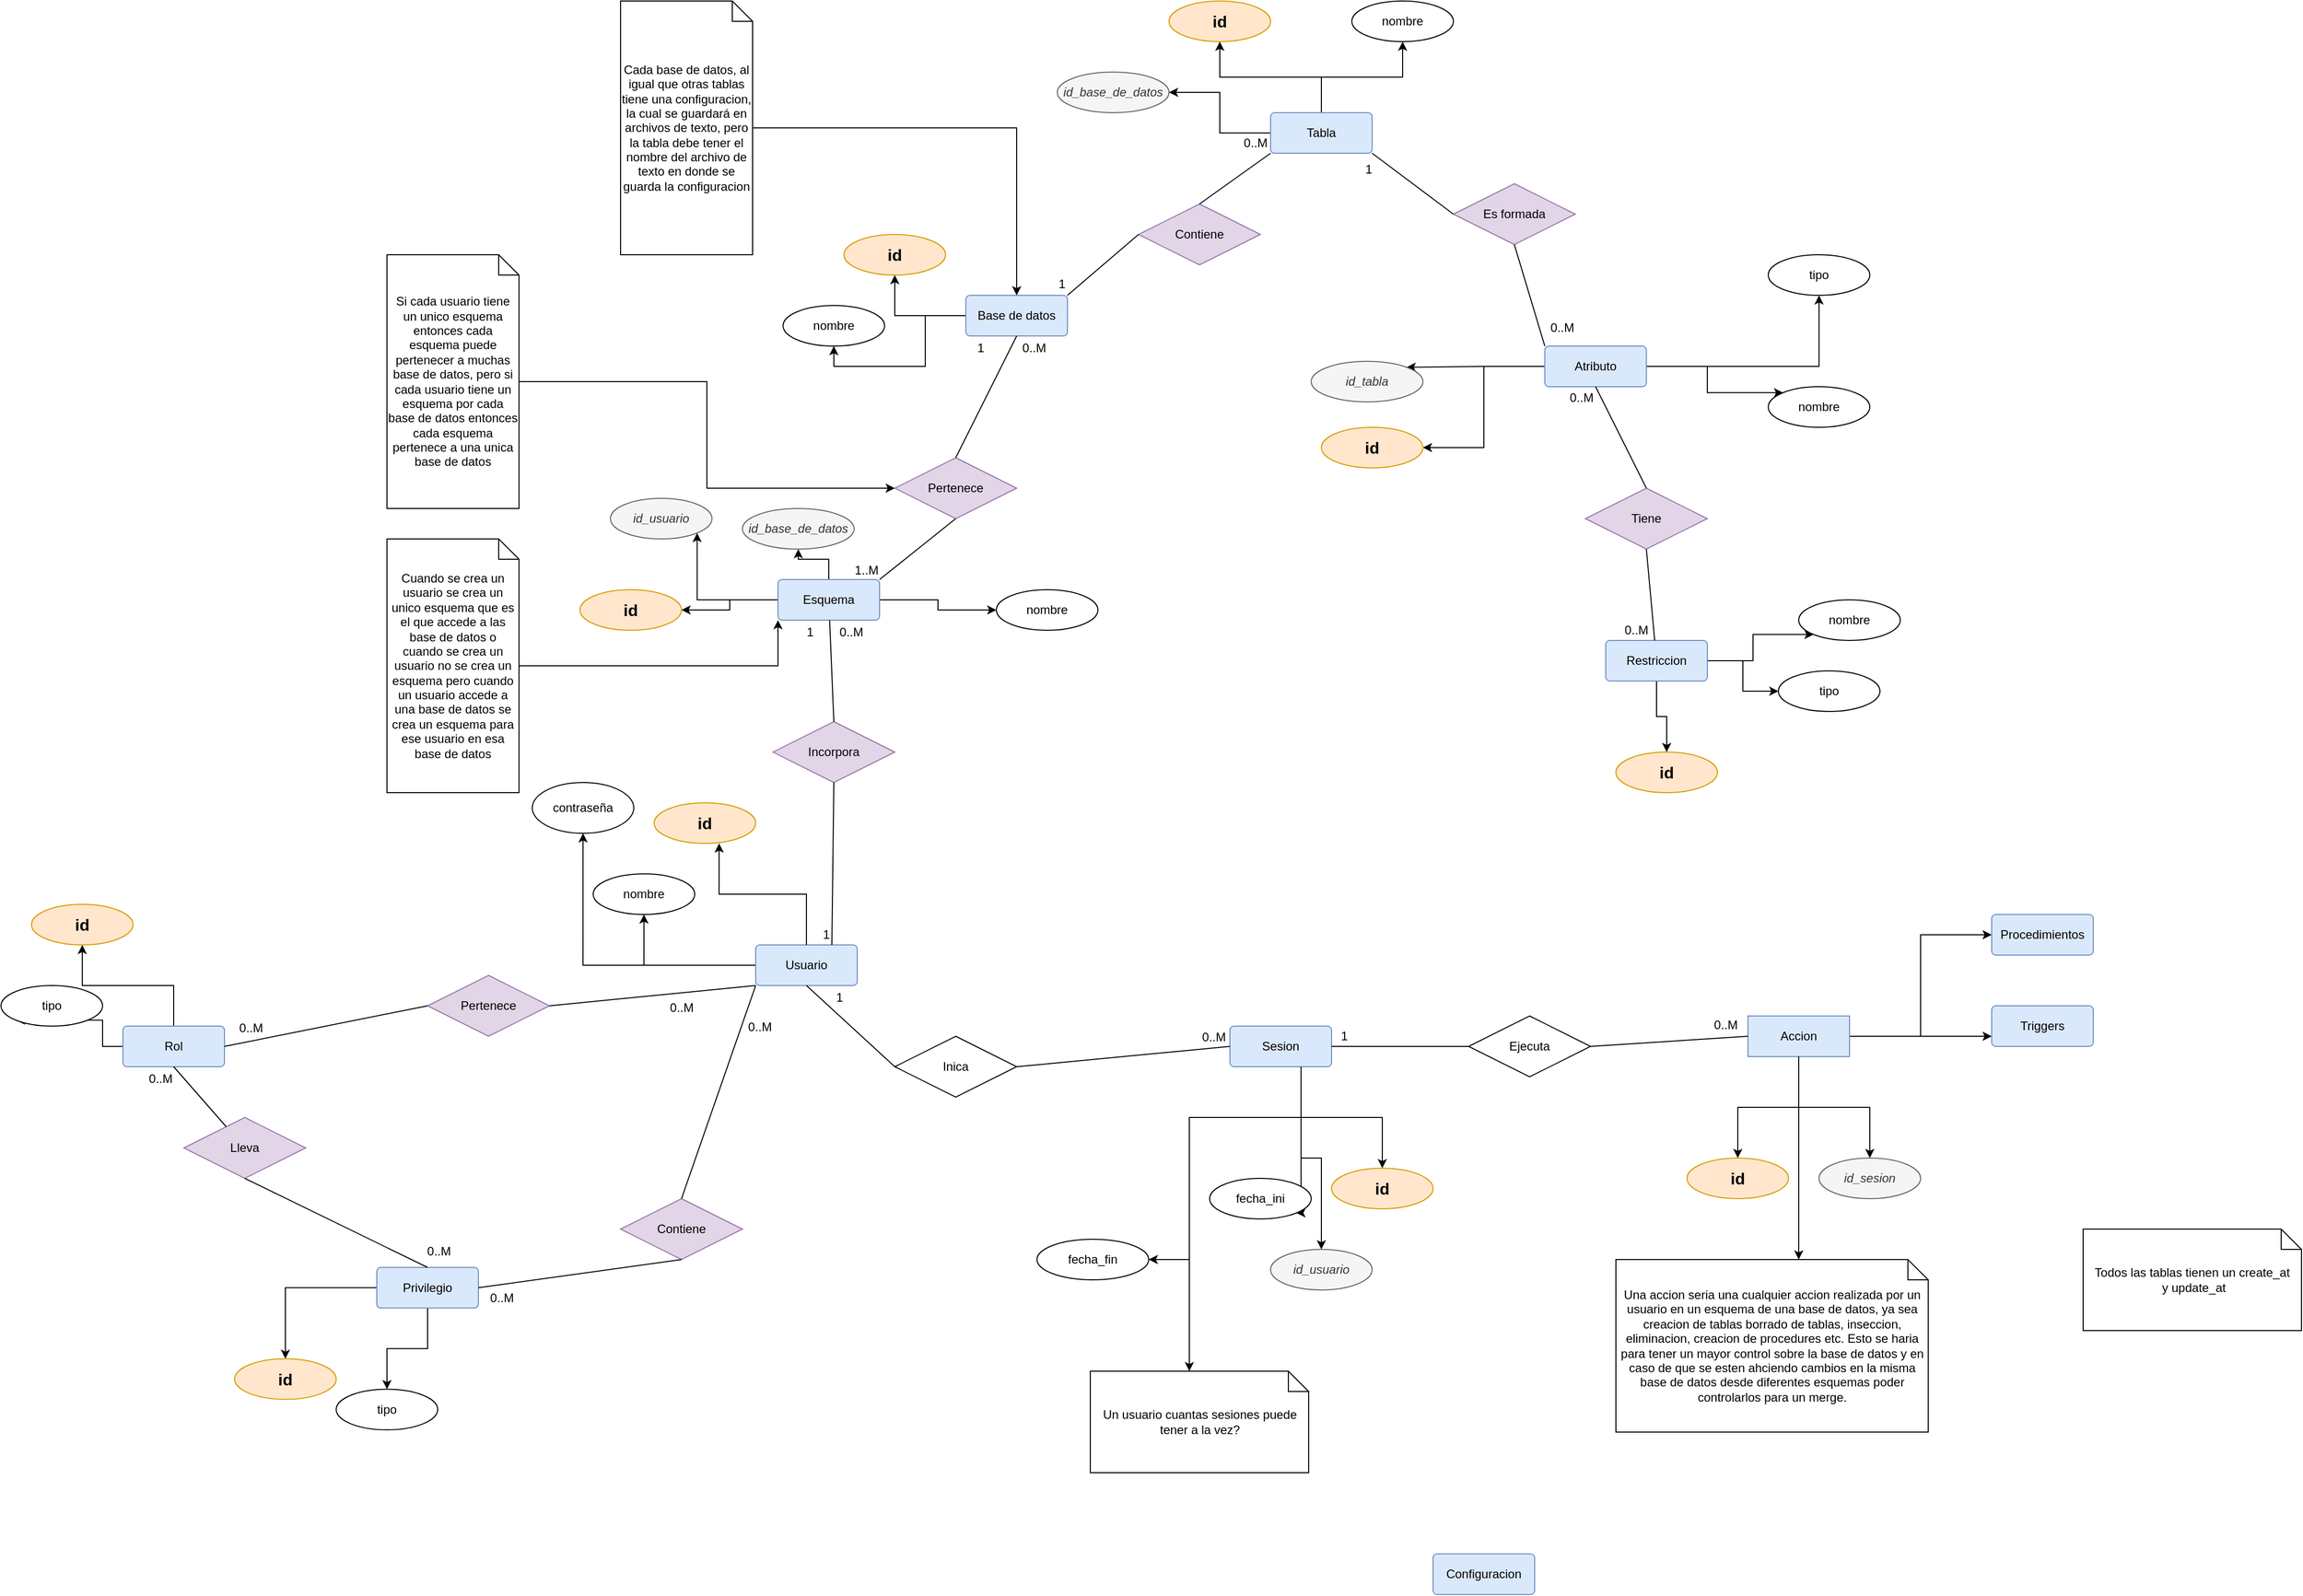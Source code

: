 <mxfile version="22.1.2" type="github">
  <diagram id="R2lEEEUBdFMjLlhIrx00" name="Page-1">
    <mxGraphModel dx="6586" dy="4452" grid="1" gridSize="10" guides="1" tooltips="1" connect="1" arrows="1" fold="1" page="1" pageScale="1" pageWidth="850" pageHeight="1100" math="0" shadow="0" extFonts="Permanent Marker^https://fonts.googleapis.com/css?family=Permanent+Marker">
      <root>
        <mxCell id="0" />
        <mxCell id="1" parent="0" />
        <mxCell id="TBzhXmN_4jqzLyxxj_7O-62" style="edgeStyle=orthogonalEdgeStyle;rounded=0;orthogonalLoop=1;jettySize=auto;html=1;" parent="1" source="TBzhXmN_4jqzLyxxj_7O-58" target="TBzhXmN_4jqzLyxxj_7O-61" edge="1">
          <mxGeometry relative="1" as="geometry" />
        </mxCell>
        <mxCell id="TBzhXmN_4jqzLyxxj_7O-64" style="edgeStyle=orthogonalEdgeStyle;rounded=0;orthogonalLoop=1;jettySize=auto;html=1;" parent="1" source="TBzhXmN_4jqzLyxxj_7O-58" target="TBzhXmN_4jqzLyxxj_7O-63" edge="1">
          <mxGeometry relative="1" as="geometry" />
        </mxCell>
        <mxCell id="TBzhXmN_4jqzLyxxj_7O-58" value="Usuario" style="rounded=1;arcSize=10;whiteSpace=wrap;html=1;align=center;fillColor=#dae8fc;strokeColor=#6c8ebf;" parent="1" vertex="1">
          <mxGeometry x="3.03" y="210" width="100" height="40" as="geometry" />
        </mxCell>
        <mxCell id="TBzhXmN_4jqzLyxxj_7O-59" value="id" style="ellipse;whiteSpace=wrap;html=1;align=center;fontStyle=1;fontSize=16;fillColor=#ffe6cc;strokeColor=#d79b00;" parent="1" vertex="1">
          <mxGeometry x="-96.97" y="70" width="100" height="40" as="geometry" />
        </mxCell>
        <mxCell id="TBzhXmN_4jqzLyxxj_7O-60" style="edgeStyle=orthogonalEdgeStyle;rounded=0;orthogonalLoop=1;jettySize=auto;html=1;entryX=0.64;entryY=1;entryDx=0;entryDy=0;entryPerimeter=0;" parent="1" source="TBzhXmN_4jqzLyxxj_7O-58" target="TBzhXmN_4jqzLyxxj_7O-59" edge="1">
          <mxGeometry relative="1" as="geometry" />
        </mxCell>
        <mxCell id="TBzhXmN_4jqzLyxxj_7O-61" value="nombre" style="ellipse;whiteSpace=wrap;html=1;align=center;" parent="1" vertex="1">
          <mxGeometry x="-156.97" y="140" width="100" height="40" as="geometry" />
        </mxCell>
        <mxCell id="TBzhXmN_4jqzLyxxj_7O-63" value="contraseña" style="ellipse;whiteSpace=wrap;html=1;align=center;" parent="1" vertex="1">
          <mxGeometry x="-216.97" y="50" width="100" height="50" as="geometry" />
        </mxCell>
        <mxCell id="TBzhXmN_4jqzLyxxj_7O-69" value="Pertenece" style="shape=rhombus;perimeter=rhombusPerimeter;whiteSpace=wrap;html=1;align=center;fillColor=#e1d5e7;strokeColor=#9673a6;" parent="1" vertex="1">
          <mxGeometry x="-320" y="240" width="120" height="60" as="geometry" />
        </mxCell>
        <mxCell id="TBzhXmN_4jqzLyxxj_7O-85" style="edgeStyle=orthogonalEdgeStyle;rounded=0;orthogonalLoop=1;jettySize=auto;html=1;" parent="1" source="TBzhXmN_4jqzLyxxj_7O-74" target="TBzhXmN_4jqzLyxxj_7O-84" edge="1">
          <mxGeometry relative="1" as="geometry" />
        </mxCell>
        <mxCell id="TBzhXmN_4jqzLyxxj_7O-87" style="edgeStyle=orthogonalEdgeStyle;rounded=0;orthogonalLoop=1;jettySize=auto;html=1;entryX=0;entryY=1;entryDx=0;entryDy=0;" parent="1" source="TBzhXmN_4jqzLyxxj_7O-74" target="TBzhXmN_4jqzLyxxj_7O-86" edge="1">
          <mxGeometry relative="1" as="geometry" />
        </mxCell>
        <mxCell id="TBzhXmN_4jqzLyxxj_7O-74" value="Rol" style="rounded=1;arcSize=10;whiteSpace=wrap;html=1;align=center;fillColor=#dae8fc;strokeColor=#6c8ebf;" parent="1" vertex="1">
          <mxGeometry x="-620" y="290" width="100" height="40" as="geometry" />
        </mxCell>
        <mxCell id="TBzhXmN_4jqzLyxxj_7O-78" value="" style="endArrow=none;html=1;rounded=0;entryX=0;entryY=1;entryDx=0;entryDy=0;exitX=1;exitY=0.5;exitDx=0;exitDy=0;" parent="1" source="TBzhXmN_4jqzLyxxj_7O-69" target="TBzhXmN_4jqzLyxxj_7O-58" edge="1">
          <mxGeometry relative="1" as="geometry">
            <mxPoint x="120" y="290" as="sourcePoint" />
            <mxPoint x="280" y="290" as="targetPoint" />
          </mxGeometry>
        </mxCell>
        <mxCell id="TBzhXmN_4jqzLyxxj_7O-79" value="0..M" style="resizable=0;html=1;whiteSpace=wrap;align=right;verticalAlign=bottom;" parent="TBzhXmN_4jqzLyxxj_7O-78" connectable="0" vertex="1">
          <mxGeometry x="1" relative="1" as="geometry">
            <mxPoint x="-60" y="30" as="offset" />
          </mxGeometry>
        </mxCell>
        <mxCell id="TBzhXmN_4jqzLyxxj_7O-80" value="" style="endArrow=none;html=1;rounded=0;entryX=1;entryY=0.5;entryDx=0;entryDy=0;exitX=0;exitY=0.5;exitDx=0;exitDy=0;" parent="1" source="TBzhXmN_4jqzLyxxj_7O-69" target="TBzhXmN_4jqzLyxxj_7O-74" edge="1">
          <mxGeometry relative="1" as="geometry">
            <mxPoint x="-680" y="410" as="sourcePoint" />
            <mxPoint x="-850" y="410" as="targetPoint" />
          </mxGeometry>
        </mxCell>
        <mxCell id="TBzhXmN_4jqzLyxxj_7O-81" value="0..M" style="resizable=0;html=1;whiteSpace=wrap;align=right;verticalAlign=bottom;" parent="TBzhXmN_4jqzLyxxj_7O-80" connectable="0" vertex="1">
          <mxGeometry x="1" relative="1" as="geometry">
            <mxPoint x="40" y="-10" as="offset" />
          </mxGeometry>
        </mxCell>
        <mxCell id="TBzhXmN_4jqzLyxxj_7O-84" value="id" style="ellipse;whiteSpace=wrap;html=1;align=center;fontStyle=1;fontSize=16;fillColor=#ffe6cc;strokeColor=#d79b00;" parent="1" vertex="1">
          <mxGeometry x="-710" y="170" width="100" height="40" as="geometry" />
        </mxCell>
        <mxCell id="TBzhXmN_4jqzLyxxj_7O-86" value="tipo" style="ellipse;whiteSpace=wrap;html=1;align=center;" parent="1" vertex="1">
          <mxGeometry x="-740" y="250" width="100" height="40" as="geometry" />
        </mxCell>
        <mxCell id="TBzhXmN_4jqzLyxxj_7O-90" style="edgeStyle=orthogonalEdgeStyle;rounded=0;orthogonalLoop=1;jettySize=auto;html=1;" parent="1" source="TBzhXmN_4jqzLyxxj_7O-88" target="TBzhXmN_4jqzLyxxj_7O-89" edge="1">
          <mxGeometry relative="1" as="geometry" />
        </mxCell>
        <mxCell id="TBzhXmN_4jqzLyxxj_7O-92" style="edgeStyle=orthogonalEdgeStyle;rounded=0;orthogonalLoop=1;jettySize=auto;html=1;" parent="1" source="TBzhXmN_4jqzLyxxj_7O-88" target="TBzhXmN_4jqzLyxxj_7O-91" edge="1">
          <mxGeometry relative="1" as="geometry" />
        </mxCell>
        <mxCell id="TBzhXmN_4jqzLyxxj_7O-88" value="Privilegio" style="rounded=1;arcSize=10;whiteSpace=wrap;html=1;align=center;fillColor=#dae8fc;strokeColor=#6c8ebf;" parent="1" vertex="1">
          <mxGeometry x="-370" y="527.76" width="100" height="40" as="geometry" />
        </mxCell>
        <mxCell id="TBzhXmN_4jqzLyxxj_7O-89" value="tipo" style="ellipse;whiteSpace=wrap;html=1;align=center;" parent="1" vertex="1">
          <mxGeometry x="-410" y="647.76" width="100" height="40" as="geometry" />
        </mxCell>
        <mxCell id="TBzhXmN_4jqzLyxxj_7O-91" value="id" style="ellipse;whiteSpace=wrap;html=1;align=center;fontStyle=1;fontSize=16;fillColor=#ffe6cc;strokeColor=#d79b00;" parent="1" vertex="1">
          <mxGeometry x="-510" y="617.76" width="100" height="40" as="geometry" />
        </mxCell>
        <mxCell id="TBzhXmN_4jqzLyxxj_7O-94" value="Lleva" style="shape=rhombus;perimeter=rhombusPerimeter;whiteSpace=wrap;html=1;align=center;fillColor=#e1d5e7;strokeColor=#9673a6;" parent="1" vertex="1">
          <mxGeometry x="-560" y="380" width="120" height="60" as="geometry" />
        </mxCell>
        <mxCell id="TBzhXmN_4jqzLyxxj_7O-102" value="" style="endArrow=none;html=1;rounded=0;entryX=0.5;entryY=1;entryDx=0;entryDy=0;" parent="1" source="TBzhXmN_4jqzLyxxj_7O-94" target="TBzhXmN_4jqzLyxxj_7O-74" edge="1">
          <mxGeometry relative="1" as="geometry">
            <mxPoint x="-970" y="440" as="sourcePoint" />
            <mxPoint x="-810" y="440" as="targetPoint" />
          </mxGeometry>
        </mxCell>
        <mxCell id="TBzhXmN_4jqzLyxxj_7O-103" value="0..M" style="resizable=0;html=1;whiteSpace=wrap;align=right;verticalAlign=bottom;" parent="TBzhXmN_4jqzLyxxj_7O-102" connectable="0" vertex="1">
          <mxGeometry x="1" relative="1" as="geometry">
            <mxPoint y="20" as="offset" />
          </mxGeometry>
        </mxCell>
        <mxCell id="TBzhXmN_4jqzLyxxj_7O-106" value="" style="endArrow=none;html=1;rounded=0;entryX=0.5;entryY=0;entryDx=0;entryDy=0;exitX=0.5;exitY=1;exitDx=0;exitDy=0;" parent="1" source="TBzhXmN_4jqzLyxxj_7O-94" target="TBzhXmN_4jqzLyxxj_7O-88" edge="1">
          <mxGeometry relative="1" as="geometry">
            <mxPoint x="-490" y="390" as="sourcePoint" />
            <mxPoint x="-490" y="300" as="targetPoint" />
          </mxGeometry>
        </mxCell>
        <mxCell id="TBzhXmN_4jqzLyxxj_7O-107" value="0..M" style="resizable=0;html=1;whiteSpace=wrap;align=right;verticalAlign=bottom;" parent="TBzhXmN_4jqzLyxxj_7O-106" connectable="0" vertex="1">
          <mxGeometry x="1" relative="1" as="geometry">
            <mxPoint x="24" y="-7" as="offset" />
          </mxGeometry>
        </mxCell>
        <mxCell id="TBzhXmN_4jqzLyxxj_7O-108" value="Contiene" style="shape=rhombus;perimeter=rhombusPerimeter;whiteSpace=wrap;html=1;align=center;fillColor=#e1d5e7;strokeColor=#9673a6;" parent="1" vertex="1">
          <mxGeometry x="-130" y="460" width="120" height="60" as="geometry" />
        </mxCell>
        <mxCell id="TBzhXmN_4jqzLyxxj_7O-109" value="" style="endArrow=none;html=1;rounded=0;entryX=1;entryY=0.5;entryDx=0;entryDy=0;exitX=0.5;exitY=1;exitDx=0;exitDy=0;" parent="1" source="TBzhXmN_4jqzLyxxj_7O-108" target="TBzhXmN_4jqzLyxxj_7O-88" edge="1">
          <mxGeometry relative="1" as="geometry">
            <mxPoint x="-900" y="400" as="sourcePoint" />
            <mxPoint x="-740" y="400" as="targetPoint" />
          </mxGeometry>
        </mxCell>
        <mxCell id="TBzhXmN_4jqzLyxxj_7O-110" value="0..M" style="resizable=0;html=1;whiteSpace=wrap;align=right;verticalAlign=bottom;" parent="TBzhXmN_4jqzLyxxj_7O-109" connectable="0" vertex="1">
          <mxGeometry x="1" relative="1" as="geometry">
            <mxPoint x="37" y="19" as="offset" />
          </mxGeometry>
        </mxCell>
        <mxCell id="TBzhXmN_4jqzLyxxj_7O-111" value="" style="endArrow=none;html=1;rounded=0;entryX=0;entryY=1;entryDx=0;entryDy=0;exitX=0.5;exitY=0;exitDx=0;exitDy=0;" parent="1" source="TBzhXmN_4jqzLyxxj_7O-108" target="TBzhXmN_4jqzLyxxj_7O-58" edge="1">
          <mxGeometry relative="1" as="geometry">
            <mxPoint x="-170" y="350" as="sourcePoint" />
            <mxPoint x="-40" y="410" as="targetPoint" />
          </mxGeometry>
        </mxCell>
        <mxCell id="TBzhXmN_4jqzLyxxj_7O-112" value="0..M" style="resizable=0;html=1;whiteSpace=wrap;align=right;verticalAlign=bottom;" parent="TBzhXmN_4jqzLyxxj_7O-111" connectable="0" vertex="1">
          <mxGeometry x="1" relative="1" as="geometry">
            <mxPoint x="17" y="50" as="offset" />
          </mxGeometry>
        </mxCell>
        <mxCell id="TBzhXmN_4jqzLyxxj_7O-123" style="edgeStyle=orthogonalEdgeStyle;rounded=0;orthogonalLoop=1;jettySize=auto;html=1;entryX=1;entryY=0.5;entryDx=0;entryDy=0;" parent="1" source="TBzhXmN_4jqzLyxxj_7O-113" target="TBzhXmN_4jqzLyxxj_7O-122" edge="1">
          <mxGeometry relative="1" as="geometry" />
        </mxCell>
        <mxCell id="TBzhXmN_4jqzLyxxj_7O-125" style="edgeStyle=orthogonalEdgeStyle;rounded=0;orthogonalLoop=1;jettySize=auto;html=1;entryX=1;entryY=1;entryDx=0;entryDy=0;" parent="1" source="TBzhXmN_4jqzLyxxj_7O-113" target="TBzhXmN_4jqzLyxxj_7O-124" edge="1">
          <mxGeometry relative="1" as="geometry" />
        </mxCell>
        <mxCell id="TBzhXmN_4jqzLyxxj_7O-149" style="edgeStyle=orthogonalEdgeStyle;rounded=0;orthogonalLoop=1;jettySize=auto;html=1;" parent="1" source="TBzhXmN_4jqzLyxxj_7O-113" target="TBzhXmN_4jqzLyxxj_7O-148" edge="1">
          <mxGeometry relative="1" as="geometry" />
        </mxCell>
        <mxCell id="qsxFzwbtZEoeQ6_j9f0y-53" style="edgeStyle=orthogonalEdgeStyle;rounded=0;orthogonalLoop=1;jettySize=auto;html=1;entryX=0;entryY=0.5;entryDx=0;entryDy=0;" parent="1" source="TBzhXmN_4jqzLyxxj_7O-113" target="qsxFzwbtZEoeQ6_j9f0y-52" edge="1">
          <mxGeometry relative="1" as="geometry" />
        </mxCell>
        <mxCell id="TBzhXmN_4jqzLyxxj_7O-113" value="Esquema" style="rounded=1;arcSize=10;whiteSpace=wrap;html=1;align=center;fillColor=#dae8fc;strokeColor=#6c8ebf;" parent="1" vertex="1">
          <mxGeometry x="25" y="-150" width="100" height="40" as="geometry" />
        </mxCell>
        <mxCell id="TBzhXmN_4jqzLyxxj_7O-114" value="Incorpora" style="shape=rhombus;perimeter=rhombusPerimeter;whiteSpace=wrap;html=1;align=center;fillColor=#e1d5e7;strokeColor=#9673a6;" parent="1" vertex="1">
          <mxGeometry x="20" y="-10" width="120" height="60" as="geometry" />
        </mxCell>
        <mxCell id="TBzhXmN_4jqzLyxxj_7O-115" value="" style="endArrow=none;html=1;rounded=0;entryX=0.75;entryY=0;entryDx=0;entryDy=0;exitX=0.5;exitY=1;exitDx=0;exitDy=0;" parent="1" source="TBzhXmN_4jqzLyxxj_7O-114" target="TBzhXmN_4jqzLyxxj_7O-58" edge="1">
          <mxGeometry relative="1" as="geometry">
            <mxPoint x="120" y="90" as="sourcePoint" />
            <mxPoint x="280" y="90" as="targetPoint" />
          </mxGeometry>
        </mxCell>
        <mxCell id="TBzhXmN_4jqzLyxxj_7O-116" value="1" style="resizable=0;html=1;whiteSpace=wrap;align=right;verticalAlign=bottom;" parent="TBzhXmN_4jqzLyxxj_7O-115" connectable="0" vertex="1">
          <mxGeometry x="1" relative="1" as="geometry">
            <mxPoint x="-1" y="-1" as="offset" />
          </mxGeometry>
        </mxCell>
        <mxCell id="TBzhXmN_4jqzLyxxj_7O-117" value="" style="endArrow=none;html=1;rounded=0;exitX=0.5;exitY=0;exitDx=0;exitDy=0;exitPerimeter=0;" parent="1" source="TBzhXmN_4jqzLyxxj_7O-114" target="TBzhXmN_4jqzLyxxj_7O-113" edge="1">
          <mxGeometry relative="1" as="geometry">
            <mxPoint x="110" y="70" as="sourcePoint" />
            <mxPoint x="25" y="150" as="targetPoint" />
          </mxGeometry>
        </mxCell>
        <mxCell id="TBzhXmN_4jqzLyxxj_7O-118" value="1" style="resizable=0;html=1;whiteSpace=wrap;align=right;verticalAlign=bottom;" parent="TBzhXmN_4jqzLyxxj_7O-117" connectable="0" vertex="1">
          <mxGeometry x="1" relative="1" as="geometry">
            <mxPoint x="-14" y="20" as="offset" />
          </mxGeometry>
        </mxCell>
        <mxCell id="TBzhXmN_4jqzLyxxj_7O-122" value="id" style="ellipse;whiteSpace=wrap;html=1;align=center;fontSize=16;fontStyle=1;fillColor=#ffe6cc;strokeColor=#d79b00;" parent="1" vertex="1">
          <mxGeometry x="-170" y="-140" width="100" height="40" as="geometry" />
        </mxCell>
        <mxCell id="TBzhXmN_4jqzLyxxj_7O-124" value="id_usuario" style="ellipse;whiteSpace=wrap;html=1;align=center;fontStyle=2;fillColor=#f5f5f5;fontColor=#333333;strokeColor=#666666;" parent="1" vertex="1">
          <mxGeometry x="-140" y="-230" width="100" height="40" as="geometry" />
        </mxCell>
        <mxCell id="TBzhXmN_4jqzLyxxj_7O-132" value="0..M" style="resizable=0;html=1;whiteSpace=wrap;align=right;verticalAlign=bottom;" parent="1" connectable="0" vertex="1">
          <mxGeometry x="110" y="-90" as="geometry" />
        </mxCell>
        <mxCell id="TBzhXmN_4jqzLyxxj_7O-134" style="edgeStyle=orthogonalEdgeStyle;rounded=0;orthogonalLoop=1;jettySize=auto;html=1;entryX=0;entryY=1;entryDx=0;entryDy=0;" parent="1" source="TBzhXmN_4jqzLyxxj_7O-133" target="TBzhXmN_4jqzLyxxj_7O-113" edge="1">
          <mxGeometry relative="1" as="geometry" />
        </mxCell>
        <mxCell id="TBzhXmN_4jqzLyxxj_7O-133" value="Cuando se crea un usuario se crea un unico esquema que es el que accede a las base de datos o cuando se crea un usuario no se crea un esquema pero cuando un usuario accede a una base de datos se crea un esquema para ese usuario en esa base de datos" style="shape=note;size=20;whiteSpace=wrap;html=1;" parent="1" vertex="1">
          <mxGeometry x="-360" y="-190" width="130" height="250" as="geometry" />
        </mxCell>
        <mxCell id="TBzhXmN_4jqzLyxxj_7O-147" style="edgeStyle=orthogonalEdgeStyle;rounded=0;orthogonalLoop=1;jettySize=auto;html=1;" parent="1" source="TBzhXmN_4jqzLyxxj_7O-135" target="TBzhXmN_4jqzLyxxj_7O-146" edge="1">
          <mxGeometry relative="1" as="geometry" />
        </mxCell>
        <mxCell id="qsxFzwbtZEoeQ6_j9f0y-47" style="edgeStyle=orthogonalEdgeStyle;rounded=0;orthogonalLoop=1;jettySize=auto;html=1;entryX=0.5;entryY=1;entryDx=0;entryDy=0;" parent="1" source="TBzhXmN_4jqzLyxxj_7O-135" target="qsxFzwbtZEoeQ6_j9f0y-46" edge="1">
          <mxGeometry relative="1" as="geometry" />
        </mxCell>
        <mxCell id="TBzhXmN_4jqzLyxxj_7O-135" value="Base de datos" style="rounded=1;arcSize=10;whiteSpace=wrap;html=1;align=center;fillColor=#dae8fc;strokeColor=#6c8ebf;" parent="1" vertex="1">
          <mxGeometry x="210" y="-430" width="100" height="40" as="geometry" />
        </mxCell>
        <mxCell id="TBzhXmN_4jqzLyxxj_7O-136" value="Pertenece" style="shape=rhombus;perimeter=rhombusPerimeter;whiteSpace=wrap;html=1;align=center;fillColor=#e1d5e7;strokeColor=#9673a6;" parent="1" vertex="1">
          <mxGeometry x="140" y="-270" width="120" height="60" as="geometry" />
        </mxCell>
        <mxCell id="TBzhXmN_4jqzLyxxj_7O-138" value="" style="endArrow=none;html=1;rounded=0;entryX=1;entryY=0;entryDx=0;entryDy=0;exitX=0.5;exitY=1;exitDx=0;exitDy=0;" parent="1" source="TBzhXmN_4jqzLyxxj_7O-136" target="TBzhXmN_4jqzLyxxj_7O-113" edge="1">
          <mxGeometry relative="1" as="geometry">
            <mxPoint x="120" y="-210" as="sourcePoint" />
            <mxPoint x="280" y="-210" as="targetPoint" />
          </mxGeometry>
        </mxCell>
        <mxCell id="TBzhXmN_4jqzLyxxj_7O-139" value="1..M" style="resizable=0;html=1;whiteSpace=wrap;align=right;verticalAlign=bottom;" parent="TBzhXmN_4jqzLyxxj_7O-138" connectable="0" vertex="1">
          <mxGeometry x="1" relative="1" as="geometry" />
        </mxCell>
        <mxCell id="TBzhXmN_4jqzLyxxj_7O-141" value="" style="endArrow=none;html=1;rounded=0;entryX=0.5;entryY=1;entryDx=0;entryDy=0;exitX=0.5;exitY=0;exitDx=0;exitDy=0;" parent="1" source="TBzhXmN_4jqzLyxxj_7O-136" target="TBzhXmN_4jqzLyxxj_7O-135" edge="1">
          <mxGeometry relative="1" as="geometry">
            <mxPoint x="210" y="-280" as="sourcePoint" />
            <mxPoint x="490" y="-280" as="targetPoint" />
          </mxGeometry>
        </mxCell>
        <mxCell id="TBzhXmN_4jqzLyxxj_7O-142" value="1" style="resizable=0;html=1;whiteSpace=wrap;align=right;verticalAlign=bottom;" parent="TBzhXmN_4jqzLyxxj_7O-141" connectable="0" vertex="1">
          <mxGeometry x="1" relative="1" as="geometry">
            <mxPoint x="-30" y="20" as="offset" />
          </mxGeometry>
        </mxCell>
        <mxCell id="TBzhXmN_4jqzLyxxj_7O-143" value="0..M" style="resizable=0;html=1;whiteSpace=wrap;align=right;verticalAlign=bottom;" parent="1" connectable="0" vertex="1">
          <mxGeometry x="290" y="-370" as="geometry" />
        </mxCell>
        <mxCell id="TBzhXmN_4jqzLyxxj_7O-145" style="edgeStyle=orthogonalEdgeStyle;rounded=0;orthogonalLoop=1;jettySize=auto;html=1;" parent="1" source="TBzhXmN_4jqzLyxxj_7O-144" target="TBzhXmN_4jqzLyxxj_7O-136" edge="1">
          <mxGeometry relative="1" as="geometry" />
        </mxCell>
        <mxCell id="TBzhXmN_4jqzLyxxj_7O-144" value="Si cada usuario tiene un unico esquema entonces cada esquema puede pertenecer a muchas base de datos, pero si cada usuario tiene un esquema por cada base de datos entonces cada esquema pertenece a una unica base de datos" style="shape=note;size=20;whiteSpace=wrap;html=1;" parent="1" vertex="1">
          <mxGeometry x="-360" y="-470" width="130" height="250" as="geometry" />
        </mxCell>
        <mxCell id="TBzhXmN_4jqzLyxxj_7O-146" value="id" style="ellipse;whiteSpace=wrap;html=1;align=center;fontStyle=1;fontSize=16;fillColor=#ffe6cc;strokeColor=#d79b00;" parent="1" vertex="1">
          <mxGeometry x="90" y="-490" width="100" height="40" as="geometry" />
        </mxCell>
        <mxCell id="TBzhXmN_4jqzLyxxj_7O-148" value="id_base_de_datos" style="ellipse;whiteSpace=wrap;html=1;align=center;fontStyle=2;fillColor=#f5f5f5;fontColor=#333333;strokeColor=#666666;" parent="1" vertex="1">
          <mxGeometry x="-10" y="-220" width="110" height="40" as="geometry" />
        </mxCell>
        <mxCell id="qsxFzwbtZEoeQ6_j9f0y-10" style="edgeStyle=orthogonalEdgeStyle;rounded=0;orthogonalLoop=1;jettySize=auto;html=1;" parent="1" source="qsxFzwbtZEoeQ6_j9f0y-1" target="qsxFzwbtZEoeQ6_j9f0y-8" edge="1">
          <mxGeometry relative="1" as="geometry" />
        </mxCell>
        <mxCell id="qsxFzwbtZEoeQ6_j9f0y-12" style="edgeStyle=orthogonalEdgeStyle;rounded=0;orthogonalLoop=1;jettySize=auto;html=1;entryX=0.5;entryY=1;entryDx=0;entryDy=0;" parent="1" source="qsxFzwbtZEoeQ6_j9f0y-1" target="qsxFzwbtZEoeQ6_j9f0y-11" edge="1">
          <mxGeometry relative="1" as="geometry" />
        </mxCell>
        <mxCell id="qsxFzwbtZEoeQ6_j9f0y-21" style="edgeStyle=orthogonalEdgeStyle;rounded=0;orthogonalLoop=1;jettySize=auto;html=1;entryX=1;entryY=0.5;entryDx=0;entryDy=0;" parent="1" source="qsxFzwbtZEoeQ6_j9f0y-1" target="qsxFzwbtZEoeQ6_j9f0y-19" edge="1">
          <mxGeometry relative="1" as="geometry" />
        </mxCell>
        <mxCell id="qsxFzwbtZEoeQ6_j9f0y-1" value="Tabla" style="rounded=1;arcSize=10;whiteSpace=wrap;html=1;align=center;fillColor=#dae8fc;strokeColor=#6c8ebf;" parent="1" vertex="1">
          <mxGeometry x="510" y="-610" width="100" height="40" as="geometry" />
        </mxCell>
        <mxCell id="qsxFzwbtZEoeQ6_j9f0y-2" value="Contiene" style="shape=rhombus;perimeter=rhombusPerimeter;whiteSpace=wrap;html=1;align=center;fillColor=#e1d5e7;strokeColor=#9673a6;" parent="1" vertex="1">
          <mxGeometry x="380" y="-520" width="120" height="60" as="geometry" />
        </mxCell>
        <mxCell id="qsxFzwbtZEoeQ6_j9f0y-4" value="" style="endArrow=none;html=1;rounded=0;entryX=1;entryY=0;entryDx=0;entryDy=0;exitX=0;exitY=0.5;exitDx=0;exitDy=0;" parent="1" source="qsxFzwbtZEoeQ6_j9f0y-2" target="TBzhXmN_4jqzLyxxj_7O-135" edge="1">
          <mxGeometry relative="1" as="geometry">
            <mxPoint x="320" y="-260" as="sourcePoint" />
            <mxPoint x="480" y="-260" as="targetPoint" />
          </mxGeometry>
        </mxCell>
        <mxCell id="qsxFzwbtZEoeQ6_j9f0y-5" value="1" style="resizable=0;html=1;whiteSpace=wrap;align=right;verticalAlign=bottom;" parent="qsxFzwbtZEoeQ6_j9f0y-4" connectable="0" vertex="1">
          <mxGeometry x="1" relative="1" as="geometry">
            <mxPoint x="-1" y="-2" as="offset" />
          </mxGeometry>
        </mxCell>
        <mxCell id="qsxFzwbtZEoeQ6_j9f0y-6" value="" style="endArrow=none;html=1;rounded=0;entryX=0;entryY=1;entryDx=0;entryDy=0;exitX=0.5;exitY=0;exitDx=0;exitDy=0;" parent="1" source="qsxFzwbtZEoeQ6_j9f0y-2" target="qsxFzwbtZEoeQ6_j9f0y-1" edge="1">
          <mxGeometry relative="1" as="geometry">
            <mxPoint x="390" y="-480" as="sourcePoint" />
            <mxPoint x="320" y="-420" as="targetPoint" />
          </mxGeometry>
        </mxCell>
        <mxCell id="qsxFzwbtZEoeQ6_j9f0y-7" value="0..M" style="resizable=0;html=1;whiteSpace=wrap;align=right;verticalAlign=bottom;" parent="qsxFzwbtZEoeQ6_j9f0y-6" connectable="0" vertex="1">
          <mxGeometry x="1" relative="1" as="geometry">
            <mxPoint x="-1" y="-2" as="offset" />
          </mxGeometry>
        </mxCell>
        <mxCell id="qsxFzwbtZEoeQ6_j9f0y-8" value="id" style="ellipse;whiteSpace=wrap;html=1;align=center;fontStyle=1;fontSize=16;fillColor=#ffe6cc;strokeColor=#d79b00;" parent="1" vertex="1">
          <mxGeometry x="410" y="-720" width="100" height="40" as="geometry" />
        </mxCell>
        <mxCell id="qsxFzwbtZEoeQ6_j9f0y-11" value="nombre" style="ellipse;whiteSpace=wrap;html=1;align=center;" parent="1" vertex="1">
          <mxGeometry x="590" y="-720" width="100" height="40" as="geometry" />
        </mxCell>
        <mxCell id="qsxFzwbtZEoeQ6_j9f0y-23" style="edgeStyle=orthogonalEdgeStyle;rounded=0;orthogonalLoop=1;jettySize=auto;html=1;entryX=1;entryY=0;entryDx=0;entryDy=0;" parent="1" source="qsxFzwbtZEoeQ6_j9f0y-13" target="qsxFzwbtZEoeQ6_j9f0y-22" edge="1">
          <mxGeometry relative="1" as="geometry" />
        </mxCell>
        <mxCell id="qsxFzwbtZEoeQ6_j9f0y-27" style="edgeStyle=orthogonalEdgeStyle;rounded=0;orthogonalLoop=1;jettySize=auto;html=1;entryX=0;entryY=0;entryDx=0;entryDy=0;" parent="1" source="qsxFzwbtZEoeQ6_j9f0y-13" target="qsxFzwbtZEoeQ6_j9f0y-26" edge="1">
          <mxGeometry relative="1" as="geometry" />
        </mxCell>
        <mxCell id="qsxFzwbtZEoeQ6_j9f0y-30" style="edgeStyle=orthogonalEdgeStyle;rounded=0;orthogonalLoop=1;jettySize=auto;html=1;" parent="1" source="qsxFzwbtZEoeQ6_j9f0y-13" target="qsxFzwbtZEoeQ6_j9f0y-29" edge="1">
          <mxGeometry relative="1" as="geometry" />
        </mxCell>
        <mxCell id="qsxFzwbtZEoeQ6_j9f0y-34" style="edgeStyle=orthogonalEdgeStyle;rounded=0;orthogonalLoop=1;jettySize=auto;html=1;entryX=1;entryY=0.5;entryDx=0;entryDy=0;" parent="1" source="qsxFzwbtZEoeQ6_j9f0y-13" target="qsxFzwbtZEoeQ6_j9f0y-24" edge="1">
          <mxGeometry relative="1" as="geometry" />
        </mxCell>
        <mxCell id="qsxFzwbtZEoeQ6_j9f0y-13" value="Atributo" style="rounded=1;arcSize=10;whiteSpace=wrap;html=1;align=center;fillColor=#dae8fc;strokeColor=#6c8ebf;" parent="1" vertex="1">
          <mxGeometry x="780" y="-380" width="100" height="40" as="geometry" />
        </mxCell>
        <mxCell id="qsxFzwbtZEoeQ6_j9f0y-14" value="Es formada" style="shape=rhombus;perimeter=rhombusPerimeter;whiteSpace=wrap;html=1;align=center;fillColor=#e1d5e7;strokeColor=#9673a6;" parent="1" vertex="1">
          <mxGeometry x="690" y="-540" width="120" height="60" as="geometry" />
        </mxCell>
        <mxCell id="qsxFzwbtZEoeQ6_j9f0y-15" value="" style="endArrow=none;html=1;rounded=0;entryX=1;entryY=1;entryDx=0;entryDy=0;exitX=0;exitY=0.5;exitDx=0;exitDy=0;" parent="1" source="qsxFzwbtZEoeQ6_j9f0y-14" target="qsxFzwbtZEoeQ6_j9f0y-1" edge="1">
          <mxGeometry relative="1" as="geometry">
            <mxPoint x="440" y="-370" as="sourcePoint" />
            <mxPoint x="600" y="-370" as="targetPoint" />
          </mxGeometry>
        </mxCell>
        <mxCell id="qsxFzwbtZEoeQ6_j9f0y-16" value="1" style="resizable=0;html=1;whiteSpace=wrap;align=right;verticalAlign=bottom;" parent="qsxFzwbtZEoeQ6_j9f0y-15" connectable="0" vertex="1">
          <mxGeometry x="1" relative="1" as="geometry">
            <mxPoint x="1" y="24" as="offset" />
          </mxGeometry>
        </mxCell>
        <mxCell id="qsxFzwbtZEoeQ6_j9f0y-17" value="" style="endArrow=none;html=1;rounded=0;entryX=0;entryY=0;entryDx=0;entryDy=0;exitX=0.5;exitY=1;exitDx=0;exitDy=0;" parent="1" source="qsxFzwbtZEoeQ6_j9f0y-14" target="qsxFzwbtZEoeQ6_j9f0y-13" edge="1">
          <mxGeometry relative="1" as="geometry">
            <mxPoint x="700" y="-500" as="sourcePoint" />
            <mxPoint x="620" y="-560" as="targetPoint" />
          </mxGeometry>
        </mxCell>
        <mxCell id="qsxFzwbtZEoeQ6_j9f0y-18" value="0..M" style="resizable=0;html=1;whiteSpace=wrap;align=right;verticalAlign=bottom;" parent="qsxFzwbtZEoeQ6_j9f0y-17" connectable="0" vertex="1">
          <mxGeometry x="1" relative="1" as="geometry">
            <mxPoint x="30" y="-10" as="offset" />
          </mxGeometry>
        </mxCell>
        <mxCell id="qsxFzwbtZEoeQ6_j9f0y-19" value="id_base_de_datos" style="ellipse;whiteSpace=wrap;html=1;align=center;fontStyle=2;fillColor=#f5f5f5;fontColor=#333333;strokeColor=#666666;" parent="1" vertex="1">
          <mxGeometry x="300" y="-650" width="110" height="40" as="geometry" />
        </mxCell>
        <mxCell id="qsxFzwbtZEoeQ6_j9f0y-22" value="id_tabla" style="ellipse;whiteSpace=wrap;html=1;align=center;fontStyle=2;fillColor=#f5f5f5;fontColor=#333333;strokeColor=#666666;" parent="1" vertex="1">
          <mxGeometry x="550" y="-365" width="110" height="40" as="geometry" />
        </mxCell>
        <mxCell id="qsxFzwbtZEoeQ6_j9f0y-24" value="id" style="ellipse;whiteSpace=wrap;html=1;align=center;fontStyle=1;fontSize=16;fillColor=#ffe6cc;strokeColor=#d79b00;" parent="1" vertex="1">
          <mxGeometry x="560" y="-300" width="100" height="40" as="geometry" />
        </mxCell>
        <mxCell id="qsxFzwbtZEoeQ6_j9f0y-26" value="nombre" style="ellipse;whiteSpace=wrap;html=1;align=center;" parent="1" vertex="1">
          <mxGeometry x="1000" y="-340" width="100" height="40" as="geometry" />
        </mxCell>
        <mxCell id="qsxFzwbtZEoeQ6_j9f0y-29" value="tipo" style="ellipse;whiteSpace=wrap;html=1;align=center;" parent="1" vertex="1">
          <mxGeometry x="1000" y="-470" width="100" height="40" as="geometry" />
        </mxCell>
        <mxCell id="qsxFzwbtZEoeQ6_j9f0y-41" style="edgeStyle=orthogonalEdgeStyle;rounded=0;orthogonalLoop=1;jettySize=auto;html=1;" parent="1" source="qsxFzwbtZEoeQ6_j9f0y-33" target="qsxFzwbtZEoeQ6_j9f0y-40" edge="1">
          <mxGeometry relative="1" as="geometry" />
        </mxCell>
        <mxCell id="qsxFzwbtZEoeQ6_j9f0y-43" style="edgeStyle=orthogonalEdgeStyle;rounded=0;orthogonalLoop=1;jettySize=auto;html=1;" parent="1" source="qsxFzwbtZEoeQ6_j9f0y-33" target="qsxFzwbtZEoeQ6_j9f0y-42" edge="1">
          <mxGeometry relative="1" as="geometry" />
        </mxCell>
        <mxCell id="qsxFzwbtZEoeQ6_j9f0y-45" style="edgeStyle=orthogonalEdgeStyle;rounded=0;orthogonalLoop=1;jettySize=auto;html=1;entryX=0;entryY=1;entryDx=0;entryDy=0;" parent="1" source="qsxFzwbtZEoeQ6_j9f0y-33" target="qsxFzwbtZEoeQ6_j9f0y-44" edge="1">
          <mxGeometry relative="1" as="geometry" />
        </mxCell>
        <mxCell id="qsxFzwbtZEoeQ6_j9f0y-33" value="Restriccion" style="rounded=1;arcSize=10;whiteSpace=wrap;html=1;align=center;fillColor=#dae8fc;strokeColor=#6c8ebf;" parent="1" vertex="1">
          <mxGeometry x="840" y="-90" width="100" height="40" as="geometry" />
        </mxCell>
        <mxCell id="qsxFzwbtZEoeQ6_j9f0y-35" value="Tiene" style="shape=rhombus;perimeter=rhombusPerimeter;whiteSpace=wrap;html=1;align=center;fillColor=#e1d5e7;strokeColor=#9673a6;" parent="1" vertex="1">
          <mxGeometry x="820" y="-240" width="120" height="60" as="geometry" />
        </mxCell>
        <mxCell id="qsxFzwbtZEoeQ6_j9f0y-36" value="" style="endArrow=none;html=1;rounded=0;entryX=0.5;entryY=1;entryDx=0;entryDy=0;exitX=0.5;exitY=0;exitDx=0;exitDy=0;" parent="1" source="qsxFzwbtZEoeQ6_j9f0y-35" target="qsxFzwbtZEoeQ6_j9f0y-13" edge="1">
          <mxGeometry relative="1" as="geometry">
            <mxPoint x="630" y="-90" as="sourcePoint" />
            <mxPoint x="790" y="-90" as="targetPoint" />
          </mxGeometry>
        </mxCell>
        <mxCell id="qsxFzwbtZEoeQ6_j9f0y-37" value="0..M" style="resizable=0;html=1;whiteSpace=wrap;align=right;verticalAlign=bottom;" parent="qsxFzwbtZEoeQ6_j9f0y-36" connectable="0" vertex="1">
          <mxGeometry x="1" relative="1" as="geometry">
            <mxPoint y="20" as="offset" />
          </mxGeometry>
        </mxCell>
        <mxCell id="qsxFzwbtZEoeQ6_j9f0y-38" value="" style="endArrow=none;html=1;rounded=0;exitX=0.5;exitY=1;exitDx=0;exitDy=0;" parent="1" source="qsxFzwbtZEoeQ6_j9f0y-35" target="qsxFzwbtZEoeQ6_j9f0y-33" edge="1">
          <mxGeometry relative="1" as="geometry">
            <mxPoint x="890" y="-230" as="sourcePoint" />
            <mxPoint x="840" y="-330" as="targetPoint" />
          </mxGeometry>
        </mxCell>
        <mxCell id="qsxFzwbtZEoeQ6_j9f0y-39" value="0..M" style="resizable=0;html=1;whiteSpace=wrap;align=right;verticalAlign=bottom;" parent="qsxFzwbtZEoeQ6_j9f0y-38" connectable="0" vertex="1">
          <mxGeometry x="1" relative="1" as="geometry">
            <mxPoint x="-5" y="-2" as="offset" />
          </mxGeometry>
        </mxCell>
        <mxCell id="qsxFzwbtZEoeQ6_j9f0y-40" value="id" style="ellipse;whiteSpace=wrap;html=1;align=center;fontStyle=1;fontSize=16;fillColor=#ffe6cc;strokeColor=#d79b00;" parent="1" vertex="1">
          <mxGeometry x="850" y="20" width="100" height="40" as="geometry" />
        </mxCell>
        <mxCell id="qsxFzwbtZEoeQ6_j9f0y-42" value="tipo" style="ellipse;whiteSpace=wrap;html=1;align=center;" parent="1" vertex="1">
          <mxGeometry x="1010" y="-60" width="100" height="40" as="geometry" />
        </mxCell>
        <mxCell id="qsxFzwbtZEoeQ6_j9f0y-44" value="nombre" style="ellipse;whiteSpace=wrap;html=1;align=center;" parent="1" vertex="1">
          <mxGeometry x="1030" y="-130" width="100" height="40" as="geometry" />
        </mxCell>
        <mxCell id="qsxFzwbtZEoeQ6_j9f0y-46" value="nombre" style="ellipse;whiteSpace=wrap;html=1;align=center;" parent="1" vertex="1">
          <mxGeometry x="30" y="-420" width="100" height="40" as="geometry" />
        </mxCell>
        <mxCell id="qsxFzwbtZEoeQ6_j9f0y-48" value="Todos las tablas tienen un create_at&lt;br&gt;&amp;nbsp;y update_at" style="shape=note;size=20;whiteSpace=wrap;html=1;" parent="1" vertex="1">
          <mxGeometry x="1310" y="490" width="215" height="100" as="geometry" />
        </mxCell>
        <mxCell id="qsxFzwbtZEoeQ6_j9f0y-51" style="edgeStyle=orthogonalEdgeStyle;rounded=0;orthogonalLoop=1;jettySize=auto;html=1;" parent="1" source="qsxFzwbtZEoeQ6_j9f0y-50" target="TBzhXmN_4jqzLyxxj_7O-135" edge="1">
          <mxGeometry relative="1" as="geometry" />
        </mxCell>
        <mxCell id="qsxFzwbtZEoeQ6_j9f0y-50" value="Cada base de datos, al igual que otras tablas tiene una configuracion, la cual se guardará en archivos de texto, pero la tabla debe tener el nombre del archivo de texto en donde se guarda la configuracion" style="shape=note;size=20;whiteSpace=wrap;html=1;" parent="1" vertex="1">
          <mxGeometry x="-130" y="-720" width="130" height="250" as="geometry" />
        </mxCell>
        <mxCell id="qsxFzwbtZEoeQ6_j9f0y-52" value="nombre" style="ellipse;whiteSpace=wrap;html=1;align=center;" parent="1" vertex="1">
          <mxGeometry x="240" y="-140" width="100" height="40" as="geometry" />
        </mxCell>
        <mxCell id="AA8XLH0MBhc6nKv0uRlQ-11" style="edgeStyle=orthogonalEdgeStyle;rounded=0;orthogonalLoop=1;jettySize=auto;html=1;" parent="1" source="AA8XLH0MBhc6nKv0uRlQ-1" target="AA8XLH0MBhc6nKv0uRlQ-10" edge="1">
          <mxGeometry relative="1" as="geometry">
            <Array as="points">
              <mxPoint x="540" y="380" />
              <mxPoint x="620" y="380" />
            </Array>
          </mxGeometry>
        </mxCell>
        <mxCell id="AA8XLH0MBhc6nKv0uRlQ-15" style="edgeStyle=orthogonalEdgeStyle;rounded=0;orthogonalLoop=1;jettySize=auto;html=1;" parent="1" source="AA8XLH0MBhc6nKv0uRlQ-1" target="AA8XLH0MBhc6nKv0uRlQ-14" edge="1">
          <mxGeometry relative="1" as="geometry">
            <Array as="points">
              <mxPoint x="540" y="420" />
              <mxPoint x="560" y="420" />
            </Array>
          </mxGeometry>
        </mxCell>
        <mxCell id="AA8XLH0MBhc6nKv0uRlQ-17" style="edgeStyle=orthogonalEdgeStyle;rounded=0;orthogonalLoop=1;jettySize=auto;html=1;entryX=1;entryY=1;entryDx=0;entryDy=0;" parent="1" source="AA8XLH0MBhc6nKv0uRlQ-1" target="AA8XLH0MBhc6nKv0uRlQ-16" edge="1">
          <mxGeometry relative="1" as="geometry">
            <Array as="points">
              <mxPoint x="540" y="474" />
            </Array>
          </mxGeometry>
        </mxCell>
        <mxCell id="AA8XLH0MBhc6nKv0uRlQ-40" style="edgeStyle=orthogonalEdgeStyle;rounded=0;orthogonalLoop=1;jettySize=auto;html=1;entryX=1;entryY=0.5;entryDx=0;entryDy=0;" parent="1" source="AA8XLH0MBhc6nKv0uRlQ-1" target="AA8XLH0MBhc6nKv0uRlQ-18" edge="1">
          <mxGeometry relative="1" as="geometry">
            <Array as="points">
              <mxPoint x="540" y="380" />
              <mxPoint x="430" y="380" />
              <mxPoint x="430" y="520" />
            </Array>
          </mxGeometry>
        </mxCell>
        <mxCell id="AA8XLH0MBhc6nKv0uRlQ-1" value="Sesion" style="rounded=1;arcSize=10;whiteSpace=wrap;html=1;align=center;fillColor=#dae8fc;strokeColor=#6c8ebf;" parent="1" vertex="1">
          <mxGeometry x="470" y="290" width="100" height="40" as="geometry" />
        </mxCell>
        <mxCell id="AA8XLH0MBhc6nKv0uRlQ-4" value="Inica" style="shape=rhombus;perimeter=rhombusPerimeter;whiteSpace=wrap;html=1;align=center;" parent="1" vertex="1">
          <mxGeometry x="140" y="300" width="120" height="60" as="geometry" />
        </mxCell>
        <mxCell id="AA8XLH0MBhc6nKv0uRlQ-6" value="" style="endArrow=none;html=1;rounded=0;entryX=0.5;entryY=1;entryDx=0;entryDy=0;exitX=0;exitY=0.5;exitDx=0;exitDy=0;" parent="1" source="AA8XLH0MBhc6nKv0uRlQ-4" target="TBzhXmN_4jqzLyxxj_7O-58" edge="1">
          <mxGeometry relative="1" as="geometry">
            <mxPoint x="-170" y="488.89" as="sourcePoint" />
            <mxPoint x="-10" y="488.89" as="targetPoint" />
          </mxGeometry>
        </mxCell>
        <mxCell id="AA8XLH0MBhc6nKv0uRlQ-7" value="1" style="resizable=0;html=1;whiteSpace=wrap;align=right;verticalAlign=bottom;" parent="AA8XLH0MBhc6nKv0uRlQ-6" connectable="0" vertex="1">
          <mxGeometry x="1" relative="1" as="geometry">
            <mxPoint x="37" y="20" as="offset" />
          </mxGeometry>
        </mxCell>
        <mxCell id="AA8XLH0MBhc6nKv0uRlQ-8" value="" style="endArrow=none;html=1;rounded=0;entryX=0;entryY=0.5;entryDx=0;entryDy=0;exitX=1;exitY=0.5;exitDx=0;exitDy=0;" parent="1" source="AA8XLH0MBhc6nKv0uRlQ-4" target="AA8XLH0MBhc6nKv0uRlQ-1" edge="1">
          <mxGeometry relative="1" as="geometry">
            <mxPoint x="750" y="139" as="sourcePoint" />
            <mxPoint x="860" y="-1" as="targetPoint" />
          </mxGeometry>
        </mxCell>
        <mxCell id="AA8XLH0MBhc6nKv0uRlQ-9" value="0..M" style="resizable=0;html=1;whiteSpace=wrap;align=right;verticalAlign=bottom;" parent="AA8XLH0MBhc6nKv0uRlQ-8" connectable="0" vertex="1">
          <mxGeometry x="1" relative="1" as="geometry">
            <mxPoint x="-3" as="offset" />
          </mxGeometry>
        </mxCell>
        <mxCell id="AA8XLH0MBhc6nKv0uRlQ-10" value="id" style="ellipse;whiteSpace=wrap;html=1;align=center;fontStyle=1;fontSize=16;fillColor=#ffe6cc;strokeColor=#d79b00;" parent="1" vertex="1">
          <mxGeometry x="570" y="430" width="100" height="40" as="geometry" />
        </mxCell>
        <mxCell id="AA8XLH0MBhc6nKv0uRlQ-14" value="id_usuario" style="ellipse;whiteSpace=wrap;html=1;align=center;fontStyle=2;fillColor=#f5f5f5;fontColor=#333333;strokeColor=#666666;" parent="1" vertex="1">
          <mxGeometry x="510" y="510" width="100" height="40" as="geometry" />
        </mxCell>
        <mxCell id="AA8XLH0MBhc6nKv0uRlQ-16" value="fecha_ini" style="ellipse;whiteSpace=wrap;html=1;align=center;" parent="1" vertex="1">
          <mxGeometry x="450" y="440" width="100" height="40" as="geometry" />
        </mxCell>
        <mxCell id="AA8XLH0MBhc6nKv0uRlQ-18" value="fecha_fin" style="ellipse;whiteSpace=wrap;html=1;align=center;" parent="1" vertex="1">
          <mxGeometry x="280" y="500" width="110" height="40" as="geometry" />
        </mxCell>
        <mxCell id="AA8XLH0MBhc6nKv0uRlQ-39" value="Un usuario cuantas sesiones puede tener a la vez?" style="shape=note;size=20;whiteSpace=wrap;html=1;" parent="1" vertex="1">
          <mxGeometry x="332.5" y="630" width="215" height="100" as="geometry" />
        </mxCell>
        <mxCell id="AA8XLH0MBhc6nKv0uRlQ-54" style="edgeStyle=orthogonalEdgeStyle;rounded=0;orthogonalLoop=1;jettySize=auto;html=1;" parent="1" source="AA8XLH0MBhc6nKv0uRlQ-41" target="AA8XLH0MBhc6nKv0uRlQ-53" edge="1">
          <mxGeometry relative="1" as="geometry" />
        </mxCell>
        <mxCell id="AA8XLH0MBhc6nKv0uRlQ-56" style="edgeStyle=orthogonalEdgeStyle;rounded=0;orthogonalLoop=1;jettySize=auto;html=1;" parent="1" source="AA8XLH0MBhc6nKv0uRlQ-41" target="AA8XLH0MBhc6nKv0uRlQ-55" edge="1">
          <mxGeometry relative="1" as="geometry" />
        </mxCell>
        <mxCell id="ACqo0469GRyqDB0dCRIS-6" style="edgeStyle=orthogonalEdgeStyle;rounded=0;orthogonalLoop=1;jettySize=auto;html=1;entryX=0;entryY=0.5;entryDx=0;entryDy=0;" edge="1" parent="1" source="AA8XLH0MBhc6nKv0uRlQ-41" target="ACqo0469GRyqDB0dCRIS-3">
          <mxGeometry relative="1" as="geometry" />
        </mxCell>
        <mxCell id="ACqo0469GRyqDB0dCRIS-8" style="edgeStyle=orthogonalEdgeStyle;rounded=0;orthogonalLoop=1;jettySize=auto;html=1;entryX=0;entryY=0.75;entryDx=0;entryDy=0;" edge="1" parent="1" source="AA8XLH0MBhc6nKv0uRlQ-41" target="ACqo0469GRyqDB0dCRIS-7">
          <mxGeometry relative="1" as="geometry" />
        </mxCell>
        <mxCell id="AA8XLH0MBhc6nKv0uRlQ-41" value="Accion" style="rounded=1;arcSize=0;whiteSpace=wrap;html=1;align=center;fillColor=#dae8fc;strokeColor=#6c8ebf;" parent="1" vertex="1">
          <mxGeometry x="980" y="280" width="100" height="40" as="geometry" />
        </mxCell>
        <mxCell id="AA8XLH0MBhc6nKv0uRlQ-44" value="Ejecuta" style="shape=rhombus;perimeter=rhombusPerimeter;whiteSpace=wrap;html=1;align=center;" parent="1" vertex="1">
          <mxGeometry x="705" y="280" width="120" height="60" as="geometry" />
        </mxCell>
        <mxCell id="AA8XLH0MBhc6nKv0uRlQ-45" value="" style="endArrow=none;html=1;rounded=0;entryX=1;entryY=0.5;entryDx=0;entryDy=0;exitX=0;exitY=0.5;exitDx=0;exitDy=0;" parent="1" source="AA8XLH0MBhc6nKv0uRlQ-44" target="AA8XLH0MBhc6nKv0uRlQ-1" edge="1">
          <mxGeometry relative="1" as="geometry">
            <mxPoint x="580" y="130" as="sourcePoint" />
            <mxPoint x="740" y="130" as="targetPoint" />
          </mxGeometry>
        </mxCell>
        <mxCell id="AA8XLH0MBhc6nKv0uRlQ-46" value="1" style="resizable=0;html=1;whiteSpace=wrap;align=right;verticalAlign=bottom;" parent="AA8XLH0MBhc6nKv0uRlQ-45" connectable="0" vertex="1">
          <mxGeometry x="1" relative="1" as="geometry">
            <mxPoint x="17" y="-2" as="offset" />
          </mxGeometry>
        </mxCell>
        <mxCell id="AA8XLH0MBhc6nKv0uRlQ-51" value="" style="endArrow=none;html=1;rounded=0;entryX=0;entryY=0.5;entryDx=0;entryDy=0;exitX=1;exitY=0.5;exitDx=0;exitDy=0;" parent="1" source="AA8XLH0MBhc6nKv0uRlQ-44" target="AA8XLH0MBhc6nKv0uRlQ-41" edge="1">
          <mxGeometry relative="1" as="geometry">
            <mxPoint x="715" y="320" as="sourcePoint" />
            <mxPoint x="580" y="320" as="targetPoint" />
          </mxGeometry>
        </mxCell>
        <mxCell id="AA8XLH0MBhc6nKv0uRlQ-52" value="0..M" style="resizable=0;html=1;whiteSpace=wrap;align=right;verticalAlign=bottom;" parent="AA8XLH0MBhc6nKv0uRlQ-51" connectable="0" vertex="1">
          <mxGeometry x="1" relative="1" as="geometry">
            <mxPoint x="-9" y="-2" as="offset" />
          </mxGeometry>
        </mxCell>
        <mxCell id="AA8XLH0MBhc6nKv0uRlQ-53" value="id" style="ellipse;whiteSpace=wrap;html=1;align=center;fontStyle=1;fontSize=16;fillColor=#ffe6cc;strokeColor=#d79b00;" parent="1" vertex="1">
          <mxGeometry x="920" y="420" width="100" height="40" as="geometry" />
        </mxCell>
        <mxCell id="AA8XLH0MBhc6nKv0uRlQ-55" value="id_sesion" style="ellipse;whiteSpace=wrap;html=1;align=center;fontStyle=2;fillColor=#f5f5f5;fontColor=#333333;strokeColor=#666666;" parent="1" vertex="1">
          <mxGeometry x="1050" y="420" width="100" height="40" as="geometry" />
        </mxCell>
        <mxCell id="AA8XLH0MBhc6nKv0uRlQ-57" value="Una accion seria una cualquier accion realizada por un usuario en un esquema de una base de datos, ya sea creacion de tablas borrado de tablas, inseccion, eliminacion, creacion de procedures etc. Esto se haria para tener un mayor control sobre la base de datos y en caso de que se esten ahciendo cambios en la misma base de datos desde diferentes esquemas poder controlarlos para un merge." style="shape=note;size=20;whiteSpace=wrap;html=1;" parent="1" vertex="1">
          <mxGeometry x="850" y="520" width="307.5" height="170" as="geometry" />
        </mxCell>
        <mxCell id="AA8XLH0MBhc6nKv0uRlQ-60" style="edgeStyle=orthogonalEdgeStyle;rounded=0;orthogonalLoop=1;jettySize=auto;html=1;entryX=0;entryY=0;entryDx=97.5;entryDy=0;entryPerimeter=0;" parent="1" source="AA8XLH0MBhc6nKv0uRlQ-1" target="AA8XLH0MBhc6nKv0uRlQ-39" edge="1">
          <mxGeometry relative="1" as="geometry">
            <Array as="points">
              <mxPoint x="540" y="380" />
              <mxPoint x="430" y="380" />
            </Array>
          </mxGeometry>
        </mxCell>
        <mxCell id="AA8XLH0MBhc6nKv0uRlQ-61" style="edgeStyle=orthogonalEdgeStyle;rounded=0;orthogonalLoop=1;jettySize=auto;html=1;" parent="1" source="AA8XLH0MBhc6nKv0uRlQ-41" edge="1">
          <mxGeometry relative="1" as="geometry">
            <mxPoint x="1030" y="520" as="targetPoint" />
          </mxGeometry>
        </mxCell>
        <mxCell id="ACqo0469GRyqDB0dCRIS-2" value="Configuracion" style="rounded=1;arcSize=10;whiteSpace=wrap;html=1;align=center;fillColor=#dae8fc;strokeColor=#6c8ebf;" vertex="1" parent="1">
          <mxGeometry x="670" y="810" width="100" height="40" as="geometry" />
        </mxCell>
        <mxCell id="ACqo0469GRyqDB0dCRIS-3" value="Procedimientos" style="rounded=1;arcSize=10;whiteSpace=wrap;html=1;align=center;fillColor=#dae8fc;strokeColor=#6c8ebf;" vertex="1" parent="1">
          <mxGeometry x="1220" y="180" width="100" height="40" as="geometry" />
        </mxCell>
        <mxCell id="ACqo0469GRyqDB0dCRIS-7" value="Triggers" style="rounded=1;arcSize=10;whiteSpace=wrap;html=1;align=center;fillColor=#dae8fc;strokeColor=#6c8ebf;" vertex="1" parent="1">
          <mxGeometry x="1220" y="270" width="100" height="40" as="geometry" />
        </mxCell>
      </root>
    </mxGraphModel>
  </diagram>
</mxfile>
